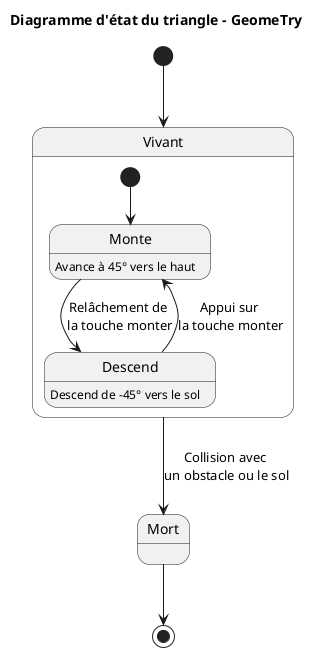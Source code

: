 @startuml WaveState
title Diagramme d'état du triangle - GeomeTry

[*] --> Vivant

state Vivant {
    [*] --> Monte
    Monte : Avance à 45° vers le haut
    Monte --> Descend : Relâchement de \nla touche monter
    Descend : Descend de -45° vers le sol
    Descend --> Monte : Appui sur \nla touche monter
}

Vivant --> Mort : Collision avec \nun obstacle ou le sol
Mort --> [*]

@enduml